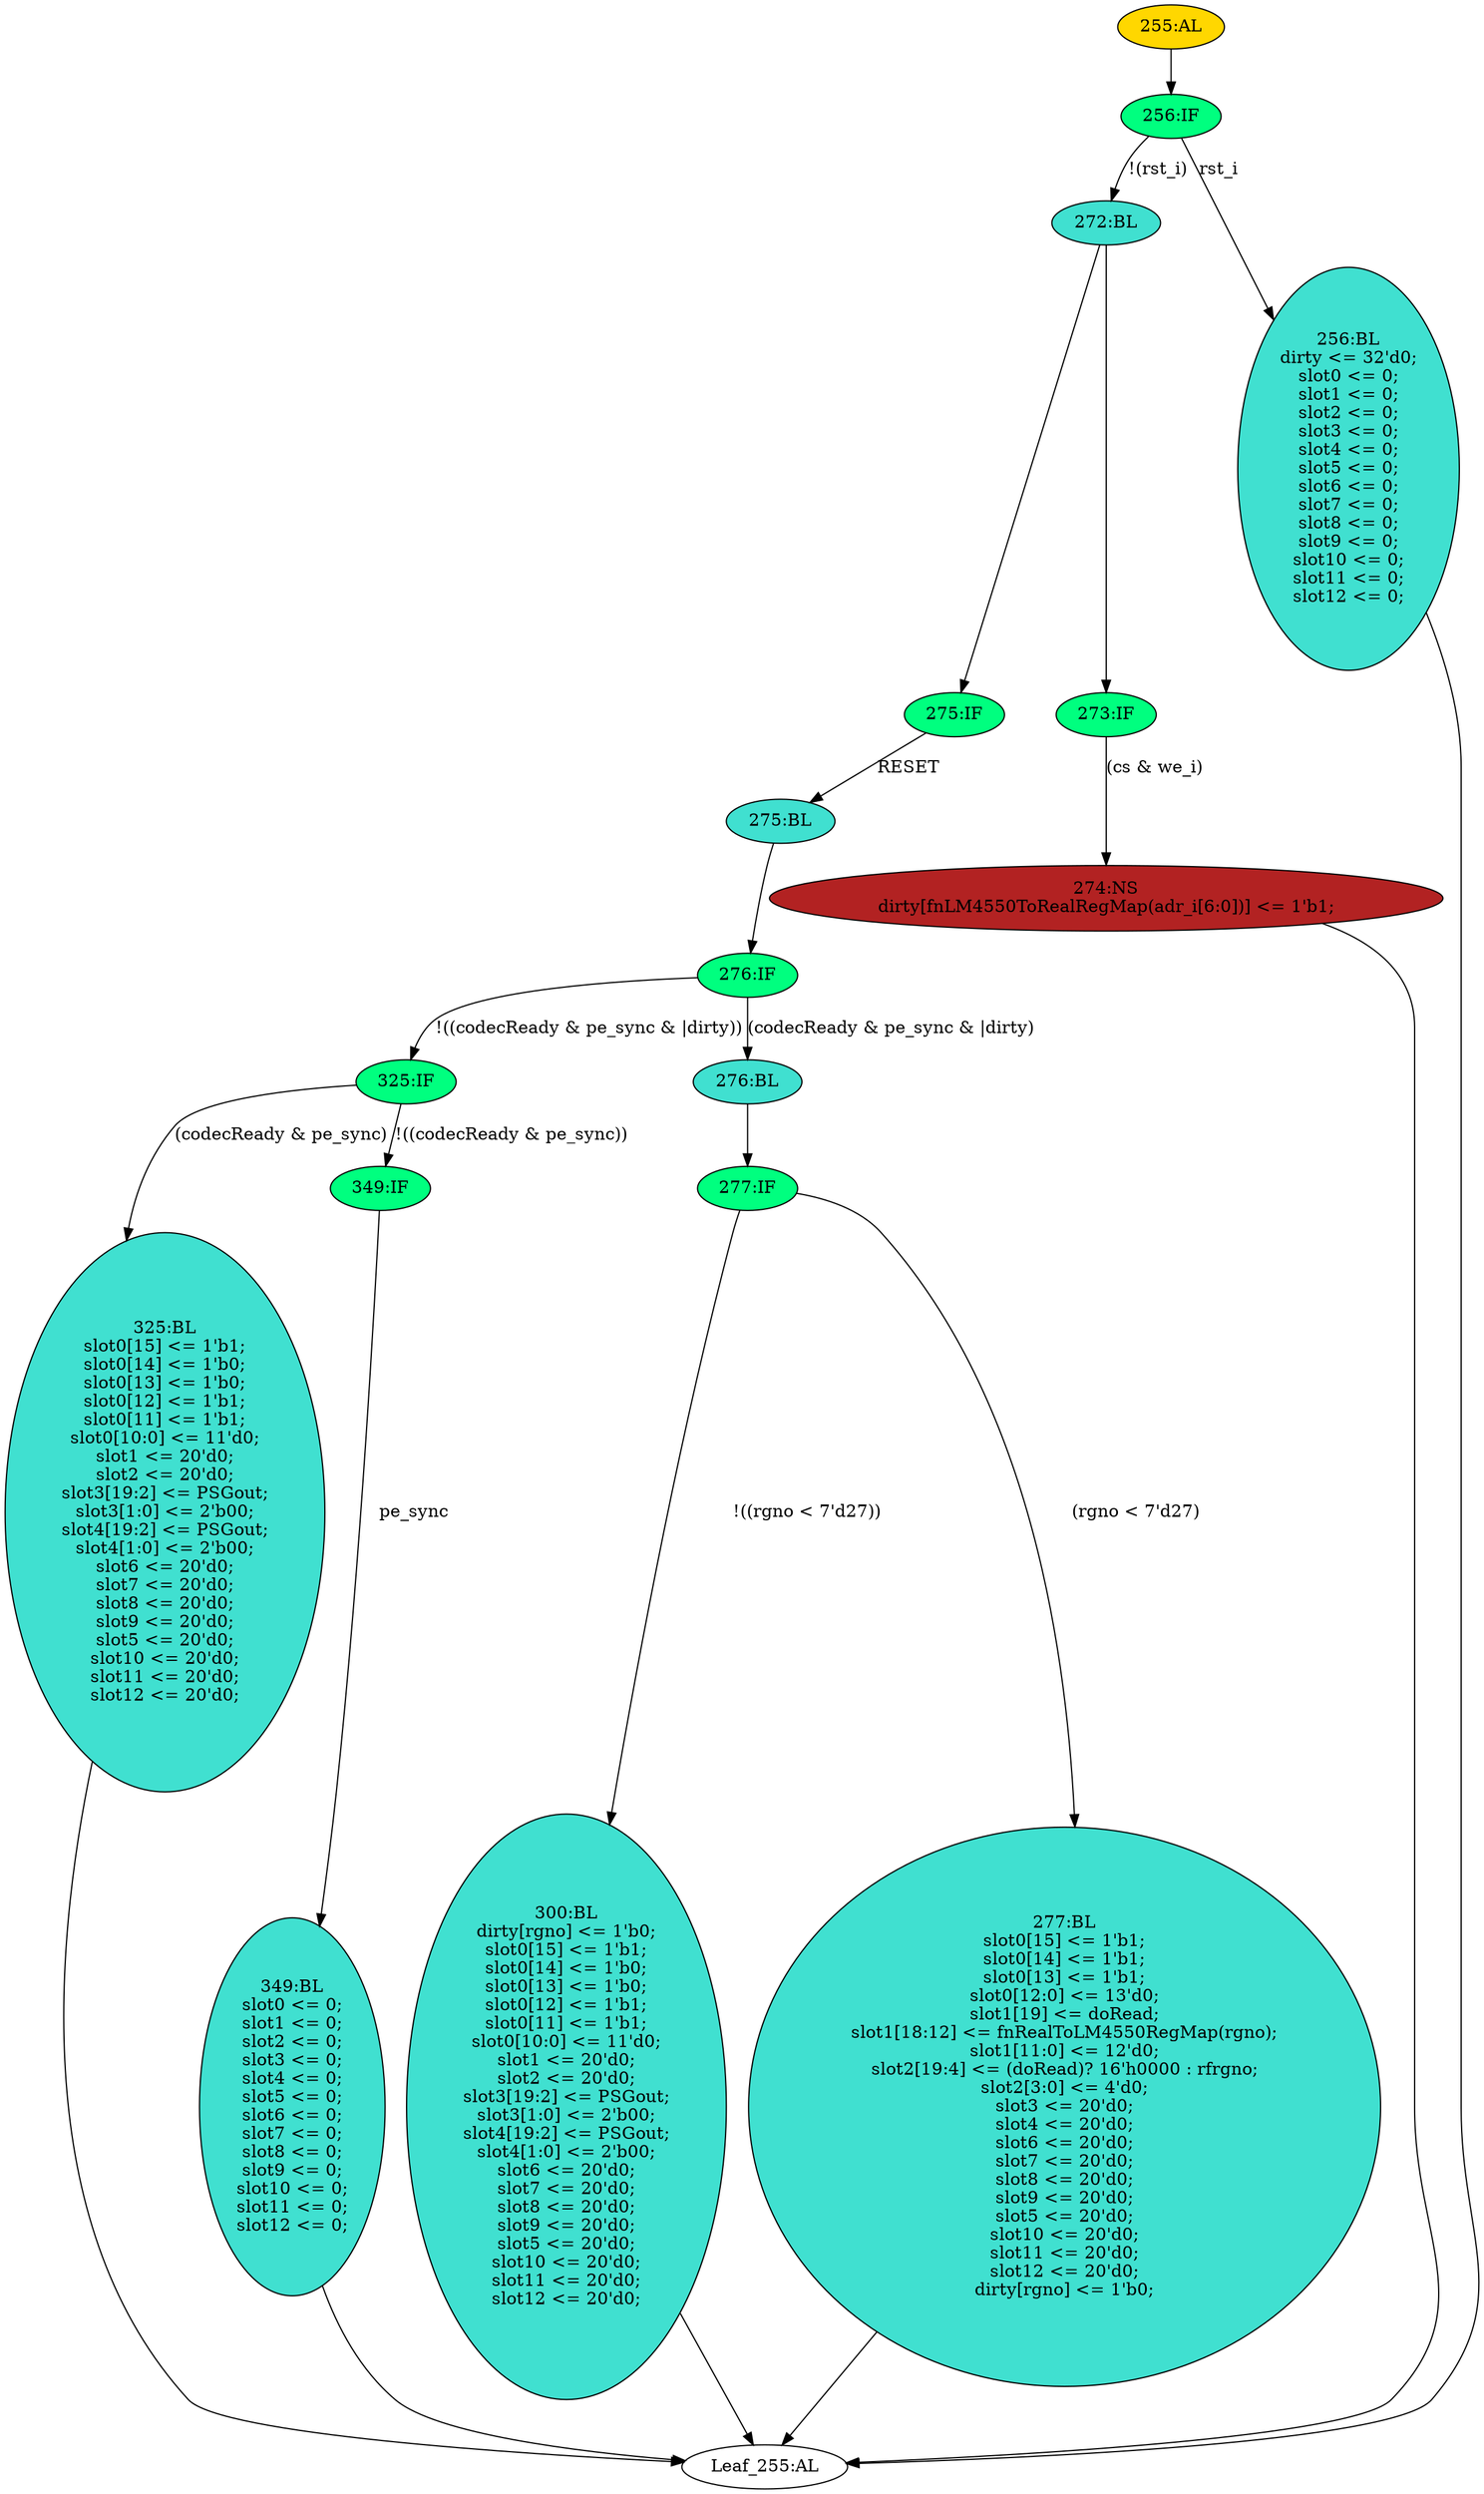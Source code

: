strict digraph "" {
	node [label="\N"];
	"272:BL"	 [ast="<pyverilog.vparser.ast.Block object at 0x7fcb433cda10>",
		fillcolor=turquoise,
		label="272:BL",
		statements="[]",
		style=filled,
		typ=Block];
	"275:IF"	 [ast="<pyverilog.vparser.ast.IfStatement object at 0x7fcb433cdf50>",
		fillcolor=springgreen,
		label="275:IF",
		statements="[]",
		style=filled,
		typ=IfStatement];
	"272:BL" -> "275:IF"	 [cond="[]",
		lineno=None];
	"273:IF"	 [ast="<pyverilog.vparser.ast.IfStatement object at 0x7fcb433cda50>",
		fillcolor=springgreen,
		label="273:IF",
		statements="[]",
		style=filled,
		typ=IfStatement];
	"272:BL" -> "273:IF"	 [cond="[]",
		lineno=None];
	"275:BL"	 [ast="<pyverilog.vparser.ast.Block object at 0x7fcb433cdf90>",
		fillcolor=turquoise,
		label="275:BL",
		statements="[]",
		style=filled,
		typ=Block];
	"275:IF" -> "275:BL"	 [cond="['RESET']",
		label=RESET,
		lineno=275];
	"274:NS"	 [ast="<pyverilog.vparser.ast.NonblockingSubstitution object at 0x7fcb433cdb10>",
		fillcolor=firebrick,
		label="274:NS
dirty[fnLM4550ToRealRegMap(adr_i[6:0])] <= 1'b1;",
		statements="[<pyverilog.vparser.ast.NonblockingSubstitution object at 0x7fcb433cdb10>]",
		style=filled,
		typ=NonblockingSubstitution];
	"273:IF" -> "274:NS"	 [cond="['cs', 'we_i']",
		label="(cs & we_i)",
		lineno=273];
	"325:IF"	 [ast="<pyverilog.vparser.ast.IfStatement object at 0x7fcb43384050>",
		fillcolor=springgreen,
		label="325:IF",
		statements="[]",
		style=filled,
		typ=IfStatement];
	"325:BL"	 [ast="<pyverilog.vparser.ast.Block object at 0x7fcb43377150>",
		fillcolor=turquoise,
		label="325:BL
slot0[15] <= 1'b1;
slot0[14] <= 1'b0;
slot0[13] <= 1'b0;
slot0[12] <= 1'b1;
slot0[11] <= 1'b1;
slot0[10:0] <= 11'd0;
slot1 <= \
20'd0;
slot2 <= 20'd0;
slot3[19:2] <= PSGout;
slot3[1:0] <= 2'b00;
slot4[19:2] <= PSGout;
slot4[1:0] <= 2'b00;
slot6 <= 20'd0;
slot7 <= \
20'd0;
slot8 <= 20'd0;
slot9 <= 20'd0;
slot5 <= 20'd0;
slot10 <= 20'd0;
slot11 <= 20'd0;
slot12 <= 20'd0;",
		statements="[<pyverilog.vparser.ast.NonblockingSubstitution object at 0x7fcb43377190>, <pyverilog.vparser.ast.NonblockingSubstitution object \
at 0x7fcb43377350>, <pyverilog.vparser.ast.NonblockingSubstitution object at 0x7fcb43377510>, <pyverilog.vparser.ast.NonblockingSubstitution \
object at 0x7fcb433776d0>, <pyverilog.vparser.ast.NonblockingSubstitution object at 0x7fcb43377890>, <pyverilog.vparser.ast.NonblockingSubstitution \
object at 0x7fcb43377a50>, <pyverilog.vparser.ast.NonblockingSubstitution object at 0x7fcb43377c50>, <pyverilog.vparser.ast.NonblockingSubstitution \
object at 0x7fcb43377d90>, <pyverilog.vparser.ast.NonblockingSubstitution object at 0x7fcb43377ed0>, <pyverilog.vparser.ast.NonblockingSubstitution \
object at 0x7fcb433a6110>, <pyverilog.vparser.ast.NonblockingSubstitution object at 0x7fcb433a6310>, <pyverilog.vparser.ast.NonblockingSubstitution \
object at 0x7fcb433a6510>, <pyverilog.vparser.ast.NonblockingSubstitution object at 0x7fcb433a6710>, <pyverilog.vparser.ast.NonblockingSubstitution \
object at 0x7fcb433a6850>, <pyverilog.vparser.ast.NonblockingSubstitution object at 0x7fcb433a6990>, <pyverilog.vparser.ast.NonblockingSubstitution \
object at 0x7fcb433a6ad0>, <pyverilog.vparser.ast.NonblockingSubstitution object at 0x7fcb433a6c10>, <pyverilog.vparser.ast.NonblockingSubstitution \
object at 0x7fcb433a6d50>, <pyverilog.vparser.ast.NonblockingSubstitution object at 0x7fcb433a6e90>, <pyverilog.vparser.ast.NonblockingSubstitution \
object at 0x7fcb433a6fd0>]",
		style=filled,
		typ=Block];
	"325:IF" -> "325:BL"	 [cond="['codecReady', 'pe_sync']",
		label="(codecReady & pe_sync)",
		lineno=325];
	"349:IF"	 [ast="<pyverilog.vparser.ast.IfStatement object at 0x7fcb43384090>",
		fillcolor=springgreen,
		label="349:IF",
		statements="[]",
		style=filled,
		typ=IfStatement];
	"325:IF" -> "349:IF"	 [cond="['codecReady', 'pe_sync']",
		label="!((codecReady & pe_sync))",
		lineno=325];
	"349:BL"	 [ast="<pyverilog.vparser.ast.Block object at 0x7fcb433840d0>",
		fillcolor=turquoise,
		label="349:BL
slot0 <= 0;
slot1 <= 0;
slot2 <= 0;
slot3 <= 0;
slot4 <= 0;
slot5 <= 0;
slot6 <= 0;
slot7 <= 0;
slot8 <= 0;
slot9 <= 0;
slot10 <= \
0;
slot11 <= 0;
slot12 <= 0;",
		statements="[<pyverilog.vparser.ast.NonblockingSubstitution object at 0x7fcb43384110>, <pyverilog.vparser.ast.NonblockingSubstitution object \
at 0x7fcb43384250>, <pyverilog.vparser.ast.NonblockingSubstitution object at 0x7fcb43384390>, <pyverilog.vparser.ast.NonblockingSubstitution \
object at 0x7fcb433844d0>, <pyverilog.vparser.ast.NonblockingSubstitution object at 0x7fcb43384610>, <pyverilog.vparser.ast.NonblockingSubstitution \
object at 0x7fcb43384750>, <pyverilog.vparser.ast.NonblockingSubstitution object at 0x7fcb43384890>, <pyverilog.vparser.ast.NonblockingSubstitution \
object at 0x7fcb433849d0>, <pyverilog.vparser.ast.NonblockingSubstitution object at 0x7fcb43384b10>, <pyverilog.vparser.ast.NonblockingSubstitution \
object at 0x7fcb43384c50>, <pyverilog.vparser.ast.NonblockingSubstitution object at 0x7fcb43384d90>, <pyverilog.vparser.ast.NonblockingSubstitution \
object at 0x7fcb43384e50>, <pyverilog.vparser.ast.NonblockingSubstitution object at 0x7fcb43384f90>]",
		style=filled,
		typ=Block];
	"Leaf_255:AL"	 [def_var="['slot11', 'slot10', 'slot12', 'slot9', 'slot8', 'dirty', 'slot1', 'slot0', 'slot3', 'slot2', 'slot5', 'slot4', 'slot7', 'slot6']",
		label="Leaf_255:AL"];
	"349:BL" -> "Leaf_255:AL"	 [cond="[]",
		lineno=None];
	"255:AL"	 [ast="<pyverilog.vparser.ast.Always object at 0x7fcb4335f850>",
		clk_sens=True,
		fillcolor=gold,
		label="255:AL",
		sens="['clk_i']",
		statements="[]",
		style=filled,
		typ=Always,
		use_var="['RESET', 'rst_i', 'codecReady', 'fnRealToLM4550RegMap', 'pe_sync', 'we_i', 'PSGout', 'rfrgno', 'doRead', 'cs', 'rgno', 'dirty']"];
	"256:IF"	 [ast="<pyverilog.vparser.ast.IfStatement object at 0x7fcb4335f950>",
		fillcolor=springgreen,
		label="256:IF",
		statements="[]",
		style=filled,
		typ=IfStatement];
	"255:AL" -> "256:IF"	 [cond="[]",
		lineno=None];
	"274:NS" -> "Leaf_255:AL"	 [cond="[]",
		lineno=None];
	"276:BL"	 [ast="<pyverilog.vparser.ast.Block object at 0x7fcb433b0210>",
		fillcolor=turquoise,
		label="276:BL",
		statements="[]",
		style=filled,
		typ=Block];
	"277:IF"	 [ast="<pyverilog.vparser.ast.IfStatement object at 0x7fcb433b0250>",
		fillcolor=springgreen,
		label="277:IF",
		statements="[]",
		style=filled,
		typ=IfStatement];
	"276:BL" -> "277:IF"	 [cond="[]",
		lineno=None];
	"256:BL"	 [ast="<pyverilog.vparser.ast.Block object at 0x7fcb4335f990>",
		fillcolor=turquoise,
		label="256:BL
dirty <= 32'd0;
slot0 <= 0;
slot1 <= 0;
slot2 <= 0;
slot3 <= 0;
slot4 <= 0;
slot5 <= 0;
slot6 <= 0;
slot7 <= 0;
slot8 <= \
0;
slot9 <= 0;
slot10 <= 0;
slot11 <= 0;
slot12 <= 0;",
		statements="[<pyverilog.vparser.ast.NonblockingSubstitution object at 0x7fcb4335f9d0>, <pyverilog.vparser.ast.NonblockingSubstitution object \
at 0x7fcb4335fb10>, <pyverilog.vparser.ast.NonblockingSubstitution object at 0x7fcb4335fc50>, <pyverilog.vparser.ast.NonblockingSubstitution \
object at 0x7fcb4335fd90>, <pyverilog.vparser.ast.NonblockingSubstitution object at 0x7fcb4335fed0>, <pyverilog.vparser.ast.NonblockingSubstitution \
object at 0x7fcb4336a050>, <pyverilog.vparser.ast.NonblockingSubstitution object at 0x7fcb4336a190>, <pyverilog.vparser.ast.NonblockingSubstitution \
object at 0x7fcb4336a2d0>, <pyverilog.vparser.ast.NonblockingSubstitution object at 0x7fcb4336a410>, <pyverilog.vparser.ast.NonblockingSubstitution \
object at 0x7fcb4336a550>, <pyverilog.vparser.ast.NonblockingSubstitution object at 0x7fcb4336a690>, <pyverilog.vparser.ast.NonblockingSubstitution \
object at 0x7fcb4336a7d0>, <pyverilog.vparser.ast.NonblockingSubstitution object at 0x7fcb4336a910>, <pyverilog.vparser.ast.NonblockingSubstitution \
object at 0x7fcb4336aa50>]",
		style=filled,
		typ=Block];
	"256:BL" -> "Leaf_255:AL"	 [cond="[]",
		lineno=None];
	"300:BL"	 [ast="<pyverilog.vparser.ast.Block object at 0x7fcb433b0290>",
		fillcolor=turquoise,
		label="300:BL
dirty[rgno] <= 1'b0;
slot0[15] <= 1'b1;
slot0[14] <= 1'b0;
slot0[13] <= 1'b0;
slot0[12] <= 1'b1;
slot0[11] <= 1'b1;
slot0[\
10:0] <= 11'd0;
slot1 <= 20'd0;
slot2 <= 20'd0;
slot3[19:2] <= PSGout;
slot3[1:0] <= 2'b00;
slot4[19:2] <= PSGout;
slot4[1:0] <= \
2'b00;
slot6 <= 20'd0;
slot7 <= 20'd0;
slot8 <= 20'd0;
slot9 <= 20'd0;
slot5 <= 20'd0;
slot10 <= 20'd0;
slot11 <= 20'd0;
slot12 <= \
20'd0;",
		statements="[<pyverilog.vparser.ast.NonblockingSubstitution object at 0x7fcb433b02d0>, <pyverilog.vparser.ast.NonblockingSubstitution object \
at 0x7fcb433b0490>, <pyverilog.vparser.ast.NonblockingSubstitution object at 0x7fcb433b0650>, <pyverilog.vparser.ast.NonblockingSubstitution \
object at 0x7fcb433b0810>, <pyverilog.vparser.ast.NonblockingSubstitution object at 0x7fcb433b09d0>, <pyverilog.vparser.ast.NonblockingSubstitution \
object at 0x7fcb433b0b90>, <pyverilog.vparser.ast.NonblockingSubstitution object at 0x7fcb433b0d50>, <pyverilog.vparser.ast.NonblockingSubstitution \
object at 0x7fcb433b0f50>, <pyverilog.vparser.ast.NonblockingSubstitution object at 0x7fcb4333a0d0>, <pyverilog.vparser.ast.NonblockingSubstitution \
object at 0x7fcb4333a210>, <pyverilog.vparser.ast.NonblockingSubstitution object at 0x7fcb4333a410>, <pyverilog.vparser.ast.NonblockingSubstitution \
object at 0x7fcb4333a610>, <pyverilog.vparser.ast.NonblockingSubstitution object at 0x7fcb4333a810>, <pyverilog.vparser.ast.NonblockingSubstitution \
object at 0x7fcb4333aa10>, <pyverilog.vparser.ast.NonblockingSubstitution object at 0x7fcb4333ab50>, <pyverilog.vparser.ast.NonblockingSubstitution \
object at 0x7fcb4333ac90>, <pyverilog.vparser.ast.NonblockingSubstitution object at 0x7fcb4333add0>, <pyverilog.vparser.ast.NonblockingSubstitution \
object at 0x7fcb4333af10>, <pyverilog.vparser.ast.NonblockingSubstitution object at 0x7fcb4334b090>, <pyverilog.vparser.ast.NonblockingSubstitution \
object at 0x7fcb4334b1d0>, <pyverilog.vparser.ast.NonblockingSubstitution object at 0x7fcb4334b310>]",
		style=filled,
		typ=Block];
	"277:IF" -> "300:BL"	 [cond="['rgno']",
		label="!((rgno < 7'd27))",
		lineno=277];
	"277:BL"	 [ast="<pyverilog.vparser.ast.Block object at 0x7fcb4334b450>",
		fillcolor=turquoise,
		label="277:BL
slot0[15] <= 1'b1;
slot0[14] <= 1'b1;
slot0[13] <= 1'b1;
slot0[12:0] <= 13'd0;
slot1[19] <= doRead;
slot1[18:12] <= fnRealToLM4550RegMap(\
rgno);
slot1[11:0] <= 12'd0;
slot2[19:4] <= (doRead)? 16'h0000 : rfrgno;
slot2[3:0] <= 4'd0;
slot3 <= 20'd0;
slot4 <= 20'd0;
slot6 <= \
20'd0;
slot7 <= 20'd0;
slot8 <= 20'd0;
slot9 <= 20'd0;
slot5 <= 20'd0;
slot10 <= 20'd0;
slot11 <= 20'd0;
slot12 <= 20'd0;
dirty[\
rgno] <= 1'b0;",
		statements="[<pyverilog.vparser.ast.NonblockingSubstitution object at 0x7fcb4334b490>, <pyverilog.vparser.ast.NonblockingSubstitution object \
at 0x7fcb4334b650>, <pyverilog.vparser.ast.NonblockingSubstitution object at 0x7fcb4334b810>, <pyverilog.vparser.ast.NonblockingSubstitution \
object at 0x7fcb4334b9d0>, <pyverilog.vparser.ast.NonblockingSubstitution object at 0x7fcb4334bbd0>, <pyverilog.vparser.ast.NonblockingSubstitution \
object at 0x7fcb4334bd90>, <pyverilog.vparser.ast.NonblockingSubstitution object at 0x7fcb43355090>, <pyverilog.vparser.ast.NonblockingSubstitution \
object at 0x7fcb43355290>, <pyverilog.vparser.ast.NonblockingSubstitution object at 0x7fcb43355550>, <pyverilog.vparser.ast.NonblockingSubstitution \
object at 0x7fcb43355750>, <pyverilog.vparser.ast.NonblockingSubstitution object at 0x7fcb43355890>, <pyverilog.vparser.ast.NonblockingSubstitution \
object at 0x7fcb433559d0>, <pyverilog.vparser.ast.NonblockingSubstitution object at 0x7fcb43355b10>, <pyverilog.vparser.ast.NonblockingSubstitution \
object at 0x7fcb43355c50>, <pyverilog.vparser.ast.NonblockingSubstitution object at 0x7fcb43355d90>, <pyverilog.vparser.ast.NonblockingSubstitution \
object at 0x7fcb43355ed0>, <pyverilog.vparser.ast.NonblockingSubstitution object at 0x7fcb4335f050>, <pyverilog.vparser.ast.NonblockingSubstitution \
object at 0x7fcb4335f190>, <pyverilog.vparser.ast.NonblockingSubstitution object at 0x7fcb4335f2d0>, <pyverilog.vparser.ast.NonblockingSubstitution \
object at 0x7fcb4335f410>]",
		style=filled,
		typ=Block];
	"277:IF" -> "277:BL"	 [cond="['rgno']",
		label="(rgno < 7'd27)",
		lineno=277];
	"276:IF"	 [ast="<pyverilog.vparser.ast.IfStatement object at 0x7fcb433cdfd0>",
		fillcolor=springgreen,
		label="276:IF",
		statements="[]",
		style=filled,
		typ=IfStatement];
	"276:IF" -> "325:IF"	 [cond="['codecReady', 'pe_sync', 'dirty']",
		label="!((codecReady & pe_sync & |dirty))",
		lineno=276];
	"276:IF" -> "276:BL"	 [cond="['codecReady', 'pe_sync', 'dirty']",
		label="(codecReady & pe_sync & |dirty)",
		lineno=276];
	"300:BL" -> "Leaf_255:AL"	 [cond="[]",
		lineno=None];
	"256:IF" -> "272:BL"	 [cond="['rst_i']",
		label="!(rst_i)",
		lineno=256];
	"256:IF" -> "256:BL"	 [cond="['rst_i']",
		label=rst_i,
		lineno=256];
	"275:BL" -> "276:IF"	 [cond="[]",
		lineno=None];
	"325:BL" -> "Leaf_255:AL"	 [cond="[]",
		lineno=None];
	"349:IF" -> "349:BL"	 [cond="['pe_sync']",
		label=pe_sync,
		lineno=349];
	"277:BL" -> "Leaf_255:AL"	 [cond="[]",
		lineno=None];
}

